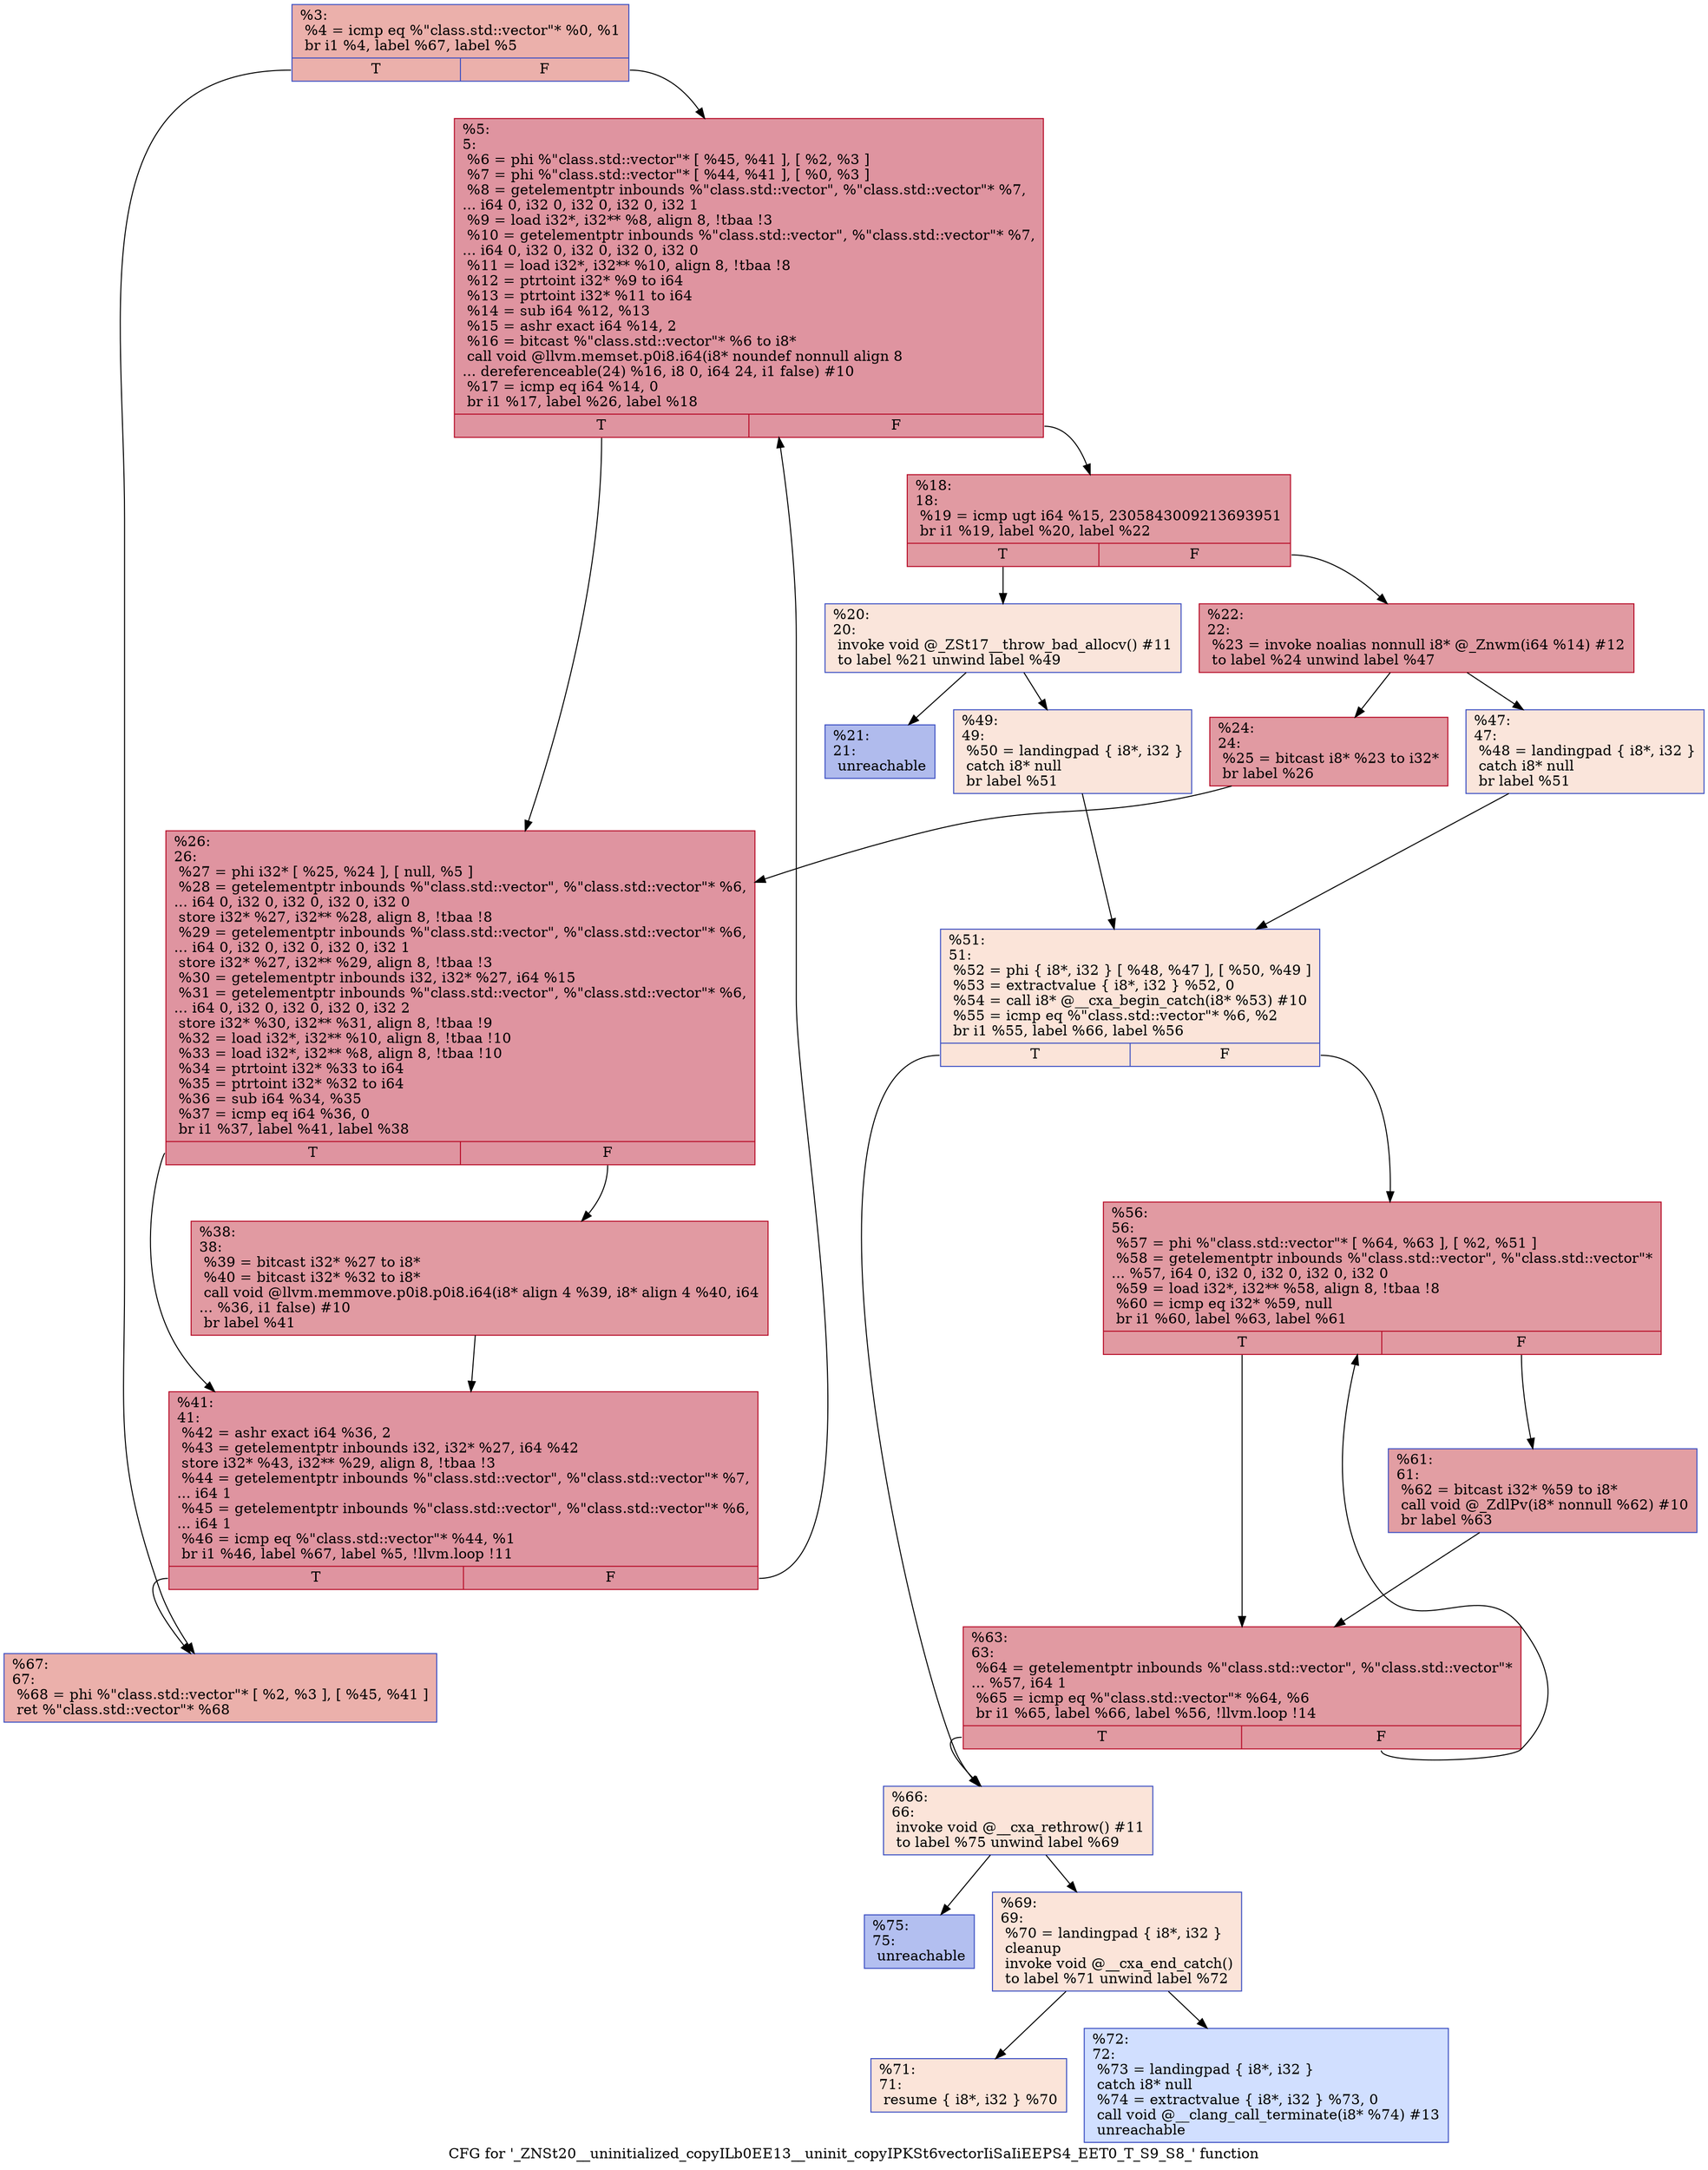 digraph "CFG for '_ZNSt20__uninitialized_copyILb0EE13__uninit_copyIPKSt6vectorIiSaIiEEPS4_EET0_T_S9_S8_' function" {
	label="CFG for '_ZNSt20__uninitialized_copyILb0EE13__uninit_copyIPKSt6vectorIiSaIiEEPS4_EET0_T_S9_S8_' function";

	Node0x55b22b2ba900 [shape=record,color="#3d50c3ff", style=filled, fillcolor="#d24b4070",label="{%3:\l  %4 = icmp eq %\"class.std::vector\"* %0, %1\l  br i1 %4, label %67, label %5\l|{<s0>T|<s1>F}}"];
	Node0x55b22b2ba900:s0 -> Node0x55b22b2ba9a0;
	Node0x55b22b2ba900:s1 -> Node0x55b22b2ba9f0;
	Node0x55b22b2ba9f0 [shape=record,color="#b70d28ff", style=filled, fillcolor="#b70d2870",label="{%5:\l5:                                                \l  %6 = phi %\"class.std::vector\"* [ %45, %41 ], [ %2, %3 ]\l  %7 = phi %\"class.std::vector\"* [ %44, %41 ], [ %0, %3 ]\l  %8 = getelementptr inbounds %\"class.std::vector\", %\"class.std::vector\"* %7,\l... i64 0, i32 0, i32 0, i32 0, i32 1\l  %9 = load i32*, i32** %8, align 8, !tbaa !3\l  %10 = getelementptr inbounds %\"class.std::vector\", %\"class.std::vector\"* %7,\l... i64 0, i32 0, i32 0, i32 0, i32 0\l  %11 = load i32*, i32** %10, align 8, !tbaa !8\l  %12 = ptrtoint i32* %9 to i64\l  %13 = ptrtoint i32* %11 to i64\l  %14 = sub i64 %12, %13\l  %15 = ashr exact i64 %14, 2\l  %16 = bitcast %\"class.std::vector\"* %6 to i8*\l  call void @llvm.memset.p0i8.i64(i8* noundef nonnull align 8\l... dereferenceable(24) %16, i8 0, i64 24, i1 false) #10\l  %17 = icmp eq i64 %14, 0\l  br i1 %17, label %26, label %18\l|{<s0>T|<s1>F}}"];
	Node0x55b22b2ba9f0:s0 -> Node0x55b22b2bb410;
	Node0x55b22b2ba9f0:s1 -> Node0x55b22b2bb4a0;
	Node0x55b22b2bb4a0 [shape=record,color="#b70d28ff", style=filled, fillcolor="#bb1b2c70",label="{%18:\l18:                                               \l  %19 = icmp ugt i64 %15, 2305843009213693951\l  br i1 %19, label %20, label %22\l|{<s0>T|<s1>F}}"];
	Node0x55b22b2bb4a0:s0 -> Node0x55b22b2bb670;
	Node0x55b22b2bb4a0:s1 -> Node0x55b22b2bb6c0;
	Node0x55b22b2bb670 [shape=record,color="#3d50c3ff", style=filled, fillcolor="#f4c5ad70",label="{%20:\l20:                                               \l  invoke void @_ZSt17__throw_bad_allocv() #11\l          to label %21 unwind label %49\l}"];
	Node0x55b22b2bb670 -> Node0x55b22b2bb800;
	Node0x55b22b2bb670 -> Node0x55b22b2bb850;
	Node0x55b22b2bb800 [shape=record,color="#3d50c3ff", style=filled, fillcolor="#4c66d670",label="{%21:\l21:                                               \l  unreachable\l}"];
	Node0x55b22b2bb6c0 [shape=record,color="#b70d28ff", style=filled, fillcolor="#bb1b2c70",label="{%22:\l22:                                               \l  %23 = invoke noalias nonnull i8* @_Znwm(i64 %14) #12\l          to label %24 unwind label %47\l}"];
	Node0x55b22b2bb6c0 -> Node0x55b22b2bba40;
	Node0x55b22b2bb6c0 -> Node0x55b22b2bba90;
	Node0x55b22b2bba40 [shape=record,color="#b70d28ff", style=filled, fillcolor="#bb1b2c70",label="{%24:\l24:                                               \l  %25 = bitcast i8* %23 to i32*\l  br label %26\l}"];
	Node0x55b22b2bba40 -> Node0x55b22b2bb410;
	Node0x55b22b2bb410 [shape=record,color="#b70d28ff", style=filled, fillcolor="#b70d2870",label="{%26:\l26:                                               \l  %27 = phi i32* [ %25, %24 ], [ null, %5 ]\l  %28 = getelementptr inbounds %\"class.std::vector\", %\"class.std::vector\"* %6,\l... i64 0, i32 0, i32 0, i32 0, i32 0\l  store i32* %27, i32** %28, align 8, !tbaa !8\l  %29 = getelementptr inbounds %\"class.std::vector\", %\"class.std::vector\"* %6,\l... i64 0, i32 0, i32 0, i32 0, i32 1\l  store i32* %27, i32** %29, align 8, !tbaa !3\l  %30 = getelementptr inbounds i32, i32* %27, i64 %15\l  %31 = getelementptr inbounds %\"class.std::vector\", %\"class.std::vector\"* %6,\l... i64 0, i32 0, i32 0, i32 0, i32 2\l  store i32* %30, i32** %31, align 8, !tbaa !9\l  %32 = load i32*, i32** %10, align 8, !tbaa !10\l  %33 = load i32*, i32** %8, align 8, !tbaa !10\l  %34 = ptrtoint i32* %33 to i64\l  %35 = ptrtoint i32* %32 to i64\l  %36 = sub i64 %34, %35\l  %37 = icmp eq i64 %36, 0\l  br i1 %37, label %41, label %38\l|{<s0>T|<s1>F}}"];
	Node0x55b22b2bb410:s0 -> Node0x55b22b2bab30;
	Node0x55b22b2bb410:s1 -> Node0x55b22b2bc510;
	Node0x55b22b2bc510 [shape=record,color="#b70d28ff", style=filled, fillcolor="#bb1b2c70",label="{%38:\l38:                                               \l  %39 = bitcast i32* %27 to i8*\l  %40 = bitcast i32* %32 to i8*\l  call void @llvm.memmove.p0i8.p0i8.i64(i8* align 4 %39, i8* align 4 %40, i64\l... %36, i1 false) #10\l  br label %41\l}"];
	Node0x55b22b2bc510 -> Node0x55b22b2bab30;
	Node0x55b22b2bab30 [shape=record,color="#b70d28ff", style=filled, fillcolor="#b70d2870",label="{%41:\l41:                                               \l  %42 = ashr exact i64 %36, 2\l  %43 = getelementptr inbounds i32, i32* %27, i64 %42\l  store i32* %43, i32** %29, align 8, !tbaa !3\l  %44 = getelementptr inbounds %\"class.std::vector\", %\"class.std::vector\"* %7,\l... i64 1\l  %45 = getelementptr inbounds %\"class.std::vector\", %\"class.std::vector\"* %6,\l... i64 1\l  %46 = icmp eq %\"class.std::vector\"* %44, %1\l  br i1 %46, label %67, label %5, !llvm.loop !11\l|{<s0>T|<s1>F}}"];
	Node0x55b22b2bab30:s0 -> Node0x55b22b2ba9a0;
	Node0x55b22b2bab30:s1 -> Node0x55b22b2ba9f0;
	Node0x55b22b2bba90 [shape=record,color="#3d50c3ff", style=filled, fillcolor="#f4c5ad70",label="{%47:\l47:                                               \l  %48 = landingpad \{ i8*, i32 \}\l          catch i8* null\l  br label %51\l}"];
	Node0x55b22b2bba90 -> Node0x55b22b2bce70;
	Node0x55b22b2bb850 [shape=record,color="#3d50c3ff", style=filled, fillcolor="#f4c5ad70",label="{%49:\l49:                                               \l  %50 = landingpad \{ i8*, i32 \}\l          catch i8* null\l  br label %51\l}"];
	Node0x55b22b2bb850 -> Node0x55b22b2bce70;
	Node0x55b22b2bce70 [shape=record,color="#3d50c3ff", style=filled, fillcolor="#f5c1a970",label="{%51:\l51:                                               \l  %52 = phi \{ i8*, i32 \} [ %48, %47 ], [ %50, %49 ]\l  %53 = extractvalue \{ i8*, i32 \} %52, 0\l  %54 = call i8* @__cxa_begin_catch(i8* %53) #10\l  %55 = icmp eq %\"class.std::vector\"* %6, %2\l  br i1 %55, label %66, label %56\l|{<s0>T|<s1>F}}"];
	Node0x55b22b2bce70:s0 -> Node0x55b22b2bd2c0;
	Node0x55b22b2bce70:s1 -> Node0x55b22b2bd310;
	Node0x55b22b2bd310 [shape=record,color="#b70d28ff", style=filled, fillcolor="#bb1b2c70",label="{%56:\l56:                                               \l  %57 = phi %\"class.std::vector\"* [ %64, %63 ], [ %2, %51 ]\l  %58 = getelementptr inbounds %\"class.std::vector\", %\"class.std::vector\"*\l... %57, i64 0, i32 0, i32 0, i32 0, i32 0\l  %59 = load i32*, i32** %58, align 8, !tbaa !8\l  %60 = icmp eq i32* %59, null\l  br i1 %60, label %63, label %61\l|{<s0>T|<s1>F}}"];
	Node0x55b22b2bd310:s0 -> Node0x55b22b2bd410;
	Node0x55b22b2bd310:s1 -> Node0x55b22b2bd6d0;
	Node0x55b22b2bd6d0 [shape=record,color="#3d50c3ff", style=filled, fillcolor="#be242e70",label="{%61:\l61:                                               \l  %62 = bitcast i32* %59 to i8*\l  call void @_ZdlPv(i8* nonnull %62) #10\l  br label %63\l}"];
	Node0x55b22b2bd6d0 -> Node0x55b22b2bd410;
	Node0x55b22b2bd410 [shape=record,color="#b70d28ff", style=filled, fillcolor="#bb1b2c70",label="{%63:\l63:                                               \l  %64 = getelementptr inbounds %\"class.std::vector\", %\"class.std::vector\"*\l... %57, i64 1\l  %65 = icmp eq %\"class.std::vector\"* %64, %6\l  br i1 %65, label %66, label %56, !llvm.loop !14\l|{<s0>T|<s1>F}}"];
	Node0x55b22b2bd410:s0 -> Node0x55b22b2bd2c0;
	Node0x55b22b2bd410:s1 -> Node0x55b22b2bd310;
	Node0x55b22b2bd2c0 [shape=record,color="#3d50c3ff", style=filled, fillcolor="#f5c1a970",label="{%66:\l66:                                               \l  invoke void @__cxa_rethrow() #11\l          to label %75 unwind label %69\l}"];
	Node0x55b22b2bd2c0 -> Node0x55b22b2bdba0;
	Node0x55b22b2bd2c0 -> Node0x55b22b2bdbf0;
	Node0x55b22b2ba9a0 [shape=record,color="#3d50c3ff", style=filled, fillcolor="#d24b4070",label="{%67:\l67:                                               \l  %68 = phi %\"class.std::vector\"* [ %2, %3 ], [ %45, %41 ]\l  ret %\"class.std::vector\"* %68\l}"];
	Node0x55b22b2bdbf0 [shape=record,color="#3d50c3ff", style=filled, fillcolor="#f5c1a970",label="{%69:\l69:                                               \l  %70 = landingpad \{ i8*, i32 \}\l          cleanup\l  invoke void @__cxa_end_catch()\l          to label %71 unwind label %72\l}"];
	Node0x55b22b2bdbf0 -> Node0x55b22b2bdf10;
	Node0x55b22b2bdbf0 -> Node0x55b22b2bdf60;
	Node0x55b22b2bdf10 [shape=record,color="#3d50c3ff", style=filled, fillcolor="#f5c1a970",label="{%71:\l71:                                               \l  resume \{ i8*, i32 \} %70\l}"];
	Node0x55b22b2bdf60 [shape=record,color="#3d50c3ff", style=filled, fillcolor="#96b7ff70",label="{%72:\l72:                                               \l  %73 = landingpad \{ i8*, i32 \}\l          catch i8* null\l  %74 = extractvalue \{ i8*, i32 \} %73, 0\l  call void @__clang_call_terminate(i8* %74) #13\l  unreachable\l}"];
	Node0x55b22b2bdba0 [shape=record,color="#3d50c3ff", style=filled, fillcolor="#536edd70",label="{%75:\l75:                                               \l  unreachable\l}"];
}
